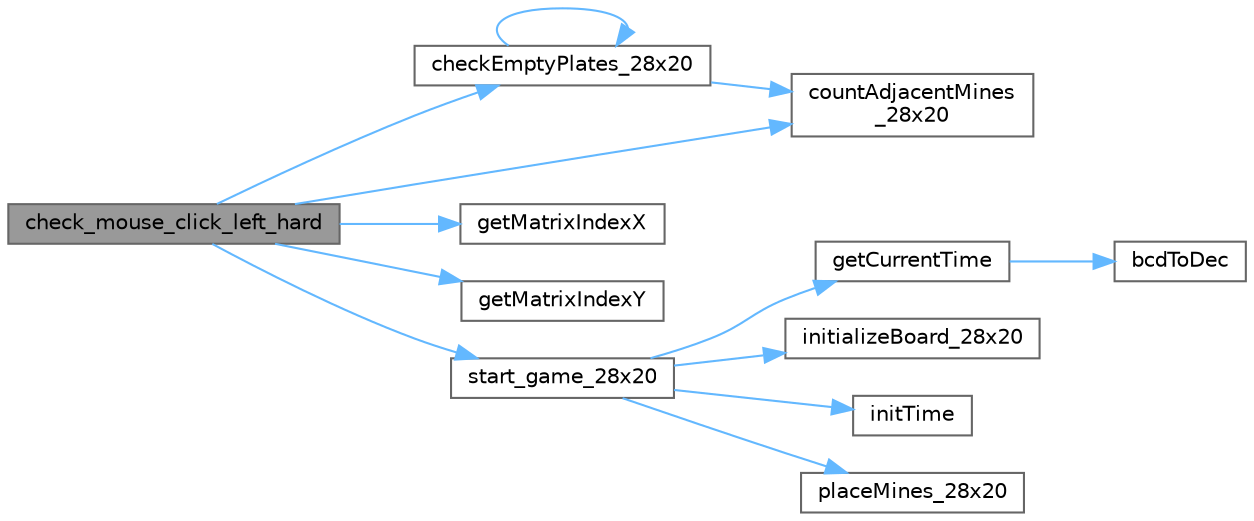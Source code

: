 digraph "check_mouse_click_left_hard"
{
 // LATEX_PDF_SIZE
  bgcolor="transparent";
  edge [fontname=Helvetica,fontsize=10,labelfontname=Helvetica,labelfontsize=10];
  node [fontname=Helvetica,fontsize=10,shape=box,height=0.2,width=0.4];
  rankdir="LR";
  Node1 [label="check_mouse_click_left_hard",height=0.2,width=0.4,color="gray40", fillcolor="grey60", style="filled", fontcolor="black",tooltip="This function checks for a left mouse click in the hard mode."];
  Node1 -> Node2 [color="steelblue1",style="solid"];
  Node2 [label="checkEmptyPlates_28x20",height=0.2,width=0.4,color="grey40", fillcolor="white", style="filled",URL="$game__logic_8c.html#a542667870ea04719268ceda86136be1f",tooltip="This function is responsible for checking and revealing empty plates in a 28x20 board."];
  Node2 -> Node2 [color="steelblue1",style="solid"];
  Node2 -> Node3 [color="steelblue1",style="solid"];
  Node3 [label="countAdjacentMines\l_28x20",height=0.2,width=0.4,color="grey40", fillcolor="white", style="filled",URL="$game__logic_8c.html#aaa419d968e188e7b88db408728c014ff",tooltip="This function calculates and returns the count of adjacent mines around a specified cell in a 28x20 b..."];
  Node1 -> Node3 [color="steelblue1",style="solid"];
  Node1 -> Node4 [color="steelblue1",style="solid"];
  Node4 [label="getMatrixIndexX",height=0.2,width=0.4,color="grey40", fillcolor="white", style="filled",URL="$game__logic_8c.html#acfce30c20d501c583e678a8bbe6329bf",tooltip="This function is used to calculate the matrix index based on a given x-coordinate."];
  Node1 -> Node5 [color="steelblue1",style="solid"];
  Node5 [label="getMatrixIndexY",height=0.2,width=0.4,color="grey40", fillcolor="white", style="filled",URL="$game__logic_8c.html#a607fbfedd398a7bbd0db46efa2519c3b",tooltip="This function is used to calculate the matrix index based on a given y-coordinate."];
  Node1 -> Node6 [color="steelblue1",style="solid"];
  Node6 [label="start_game_28x20",height=0.2,width=0.4,color="grey40", fillcolor="white", style="filled",URL="$game__state_8c.html#a72d3dc2882239cc9fc80e728abd24f3b",tooltip="This function starts a game on a 28x20 board."];
  Node6 -> Node7 [color="steelblue1",style="solid"];
  Node7 [label="getCurrentTime",height=0.2,width=0.4,color="grey40", fillcolor="white", style="filled",URL="$rtc_8c.html#ae8aba83225f6193ec169c4fc41f3f3cb",tooltip="Get the current time and date."];
  Node7 -> Node8 [color="steelblue1",style="solid"];
  Node8 [label="bcdToDec",height=0.2,width=0.4,color="grey40", fillcolor="white", style="filled",URL="$rtc_8c.html#abc57bf2c447b1860df7493b3222c3a43",tooltip="Converts values from bcd to decimal."];
  Node6 -> Node9 [color="steelblue1",style="solid"];
  Node9 [label="initializeBoard_28x20",height=0.2,width=0.4,color="grey40", fillcolor="white", style="filled",URL="$game__logic_8c.html#a9e96bb16a39e10214c39486f87f2f6e2",tooltip="This function is used to initialize a 28x20 board with default values."];
  Node6 -> Node10 [color="steelblue1",style="solid"];
  Node10 [label="initTime",height=0.2,width=0.4,color="grey40", fillcolor="white", style="filled",URL="$rtc_8c.html#a146e69d1601c86471739a6d5a0ad14c9",tooltip="Initializes the Time struct."];
  Node6 -> Node11 [color="steelblue1",style="solid"];
  Node11 [label="placeMines_28x20",height=0.2,width=0.4,color="grey40", fillcolor="white", style="filled",URL="$game__logic_8c.html#a5d77b119d87e66500c61468af241d05b",tooltip="This function is used to randomly place mines on a 28x20 board."];
}
